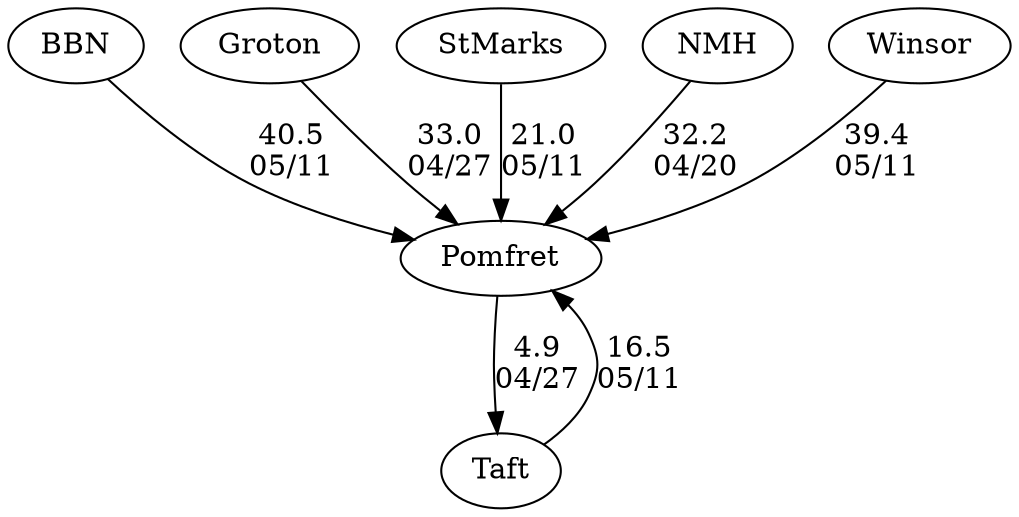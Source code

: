 digraph girls4foursPomfret {Pomfret [URL="girls4foursPomfretPomfret.html"];Taft [URL="girls4foursPomfretTaft.html"];BBN [URL="girls4foursPomfretBBN.html"];Groton [URL="girls4foursPomfretGroton.html"];StMarks [URL="girls4foursPomfretStMarks.html"];NMH [URL="girls4foursPomfretNMH.html"];Winsor [URL="girls4foursPomfretWinsor.html"];BBN -> Pomfret[label="40.5
05/11", weight="60", tooltip="NEIRA Girls Fours, du Pont Cup: Pomfret vs. BB&N, Gunn, Miss Porter's, St. Mark's, Taft, Winsor			
Distance: 1500m Conditions: ~9MPH crossing headwind from lane 6 to lane 1, with occasional gusts. Beginning of race slightly choppier than finish. Conditions seemed to improve marginally by last race (G1). Comments: Alternated races with boys races. Order of girls races: G-Novice, G4, G3, G5, G2, G1. The novice boat race is listed in the sixth boat category. Crossing wind pushed almost all boats at least one lane to port. Several referee calls for boats to move to starboard in the lower boat races. Congratulations to Taft G1 for winning the 2024 du Pont Cup.
None", URL="https://www.row2k.com/results/resultspage.cfm?UID=377BB86A75BE9B00AD40E99984E7D587&cat=1", random="random"]; 
Winsor -> Pomfret[label="39.4
05/11", weight="61", tooltip="NEIRA Girls Fours, du Pont Cup: Pomfret vs. BB&N, Gunn, Miss Porter's, St. Mark's, Taft, Winsor			
Distance: 1500m Conditions: ~9MPH crossing headwind from lane 6 to lane 1, with occasional gusts. Beginning of race slightly choppier than finish. Conditions seemed to improve marginally by last race (G1). Comments: Alternated races with boys races. Order of girls races: G-Novice, G4, G3, G5, G2, G1. The novice boat race is listed in the sixth boat category. Crossing wind pushed almost all boats at least one lane to port. Several referee calls for boats to move to starboard in the lower boat races. Congratulations to Taft G1 for winning the 2024 du Pont Cup.
None", URL="https://www.row2k.com/results/resultspage.cfm?UID=377BB86A75BE9B00AD40E99984E7D587&cat=1", random="random"]; 
StMarks -> Pomfret[label="21.0
05/11", weight="79", tooltip="NEIRA Girls Fours, du Pont Cup: Pomfret vs. BB&N, Gunn, Miss Porter's, St. Mark's, Taft, Winsor			
Distance: 1500m Conditions: ~9MPH crossing headwind from lane 6 to lane 1, with occasional gusts. Beginning of race slightly choppier than finish. Conditions seemed to improve marginally by last race (G1). Comments: Alternated races with boys races. Order of girls races: G-Novice, G4, G3, G5, G2, G1. The novice boat race is listed in the sixth boat category. Crossing wind pushed almost all boats at least one lane to port. Several referee calls for boats to move to starboard in the lower boat races. Congratulations to Taft G1 for winning the 2024 du Pont Cup.
None", URL="https://www.row2k.com/results/resultspage.cfm?UID=377BB86A75BE9B00AD40E99984E7D587&cat=1", random="random"]; 
Taft -> Pomfret[label="16.5
05/11", weight="84", tooltip="NEIRA Girls Fours, du Pont Cup: Pomfret vs. BB&N, Gunn, Miss Porter's, St. Mark's, Taft, Winsor			
Distance: 1500m Conditions: ~9MPH crossing headwind from lane 6 to lane 1, with occasional gusts. Beginning of race slightly choppier than finish. Conditions seemed to improve marginally by last race (G1). Comments: Alternated races with boys races. Order of girls races: G-Novice, G4, G3, G5, G2, G1. The novice boat race is listed in the sixth boat category. Crossing wind pushed almost all boats at least one lane to port. Several referee calls for boats to move to starboard in the lower boat races. Congratulations to Taft G1 for winning the 2024 du Pont Cup.
None", URL="https://www.row2k.com/results/resultspage.cfm?UID=377BB86A75BE9B00AD40E99984E7D587&cat=1", random="random"]; 
NMH -> Pomfret[label="32.2
04/20", weight="68", tooltip="NEIRA Girls Fours,Pomfret vs. NMH, Hopkins			
Distance: 1500m Conditions: Very light wind, perhaps slight crossing WSW tail at times of no more than 5MPH. Conditions similar throughout, with a slight tailwind developing in the last race. No current. Comments: Race order: G3, G2, G1, G4/5. Thanks to NMH and Hopkins for a great day of racing.
None", URL="https://www.row2k.com/results/resultspage.cfm?UID=00FD5442533029F3F8C5DFD9A3F09907&cat=1", random="random"]; 
Groton -> Pomfret[label="33.0
04/27", weight="67", tooltip="NEIRA,Pomfret vs. Groton, Taft			
Distance: 1500m Conditions: At the start, crossing tailwinds of ~10MPH. Winds shifted to a mostly tail after first 500M of ~15MPH, with occasional gusts 20 to 25. Water was choppy after the first 500M all the way to finish line. Comments: Race order: G4, G3, G2, G1 (with boys' races interspersed). Winds made aligning starts challenging. Commendable job by aligner. Course steering was challenging for almost all crews. Wind also affected crews as many drifted into other lanes, though no significant impediments that impacted finish order were detected. Taft's 1st boat was a late scratch.
None", URL="https://www.row2k.com/results/resultspage.cfm?UID=B2DEAF649BD92E4956E382AFF1E67D1D&cat=1", random="random"]; 
Pomfret -> Taft[label="4.9
04/27", weight="96", tooltip="NEIRA,Pomfret vs. Groton, Taft			
Distance: 1500m Conditions: At the start, crossing tailwinds of ~10MPH. Winds shifted to a mostly tail after first 500M of ~15MPH, with occasional gusts 20 to 25. Water was choppy after the first 500M all the way to finish line. Comments: Race order: G4, G3, G2, G1 (with boys' races interspersed). Winds made aligning starts challenging. Commendable job by aligner. Course steering was challenging for almost all crews. Wind also affected crews as many drifted into other lanes, though no significant impediments that impacted finish order were detected. Taft's 1st boat was a late scratch.
None", URL="https://www.row2k.com/results/resultspage.cfm?UID=B2DEAF649BD92E4956E382AFF1E67D1D&cat=1", random="random"]}
